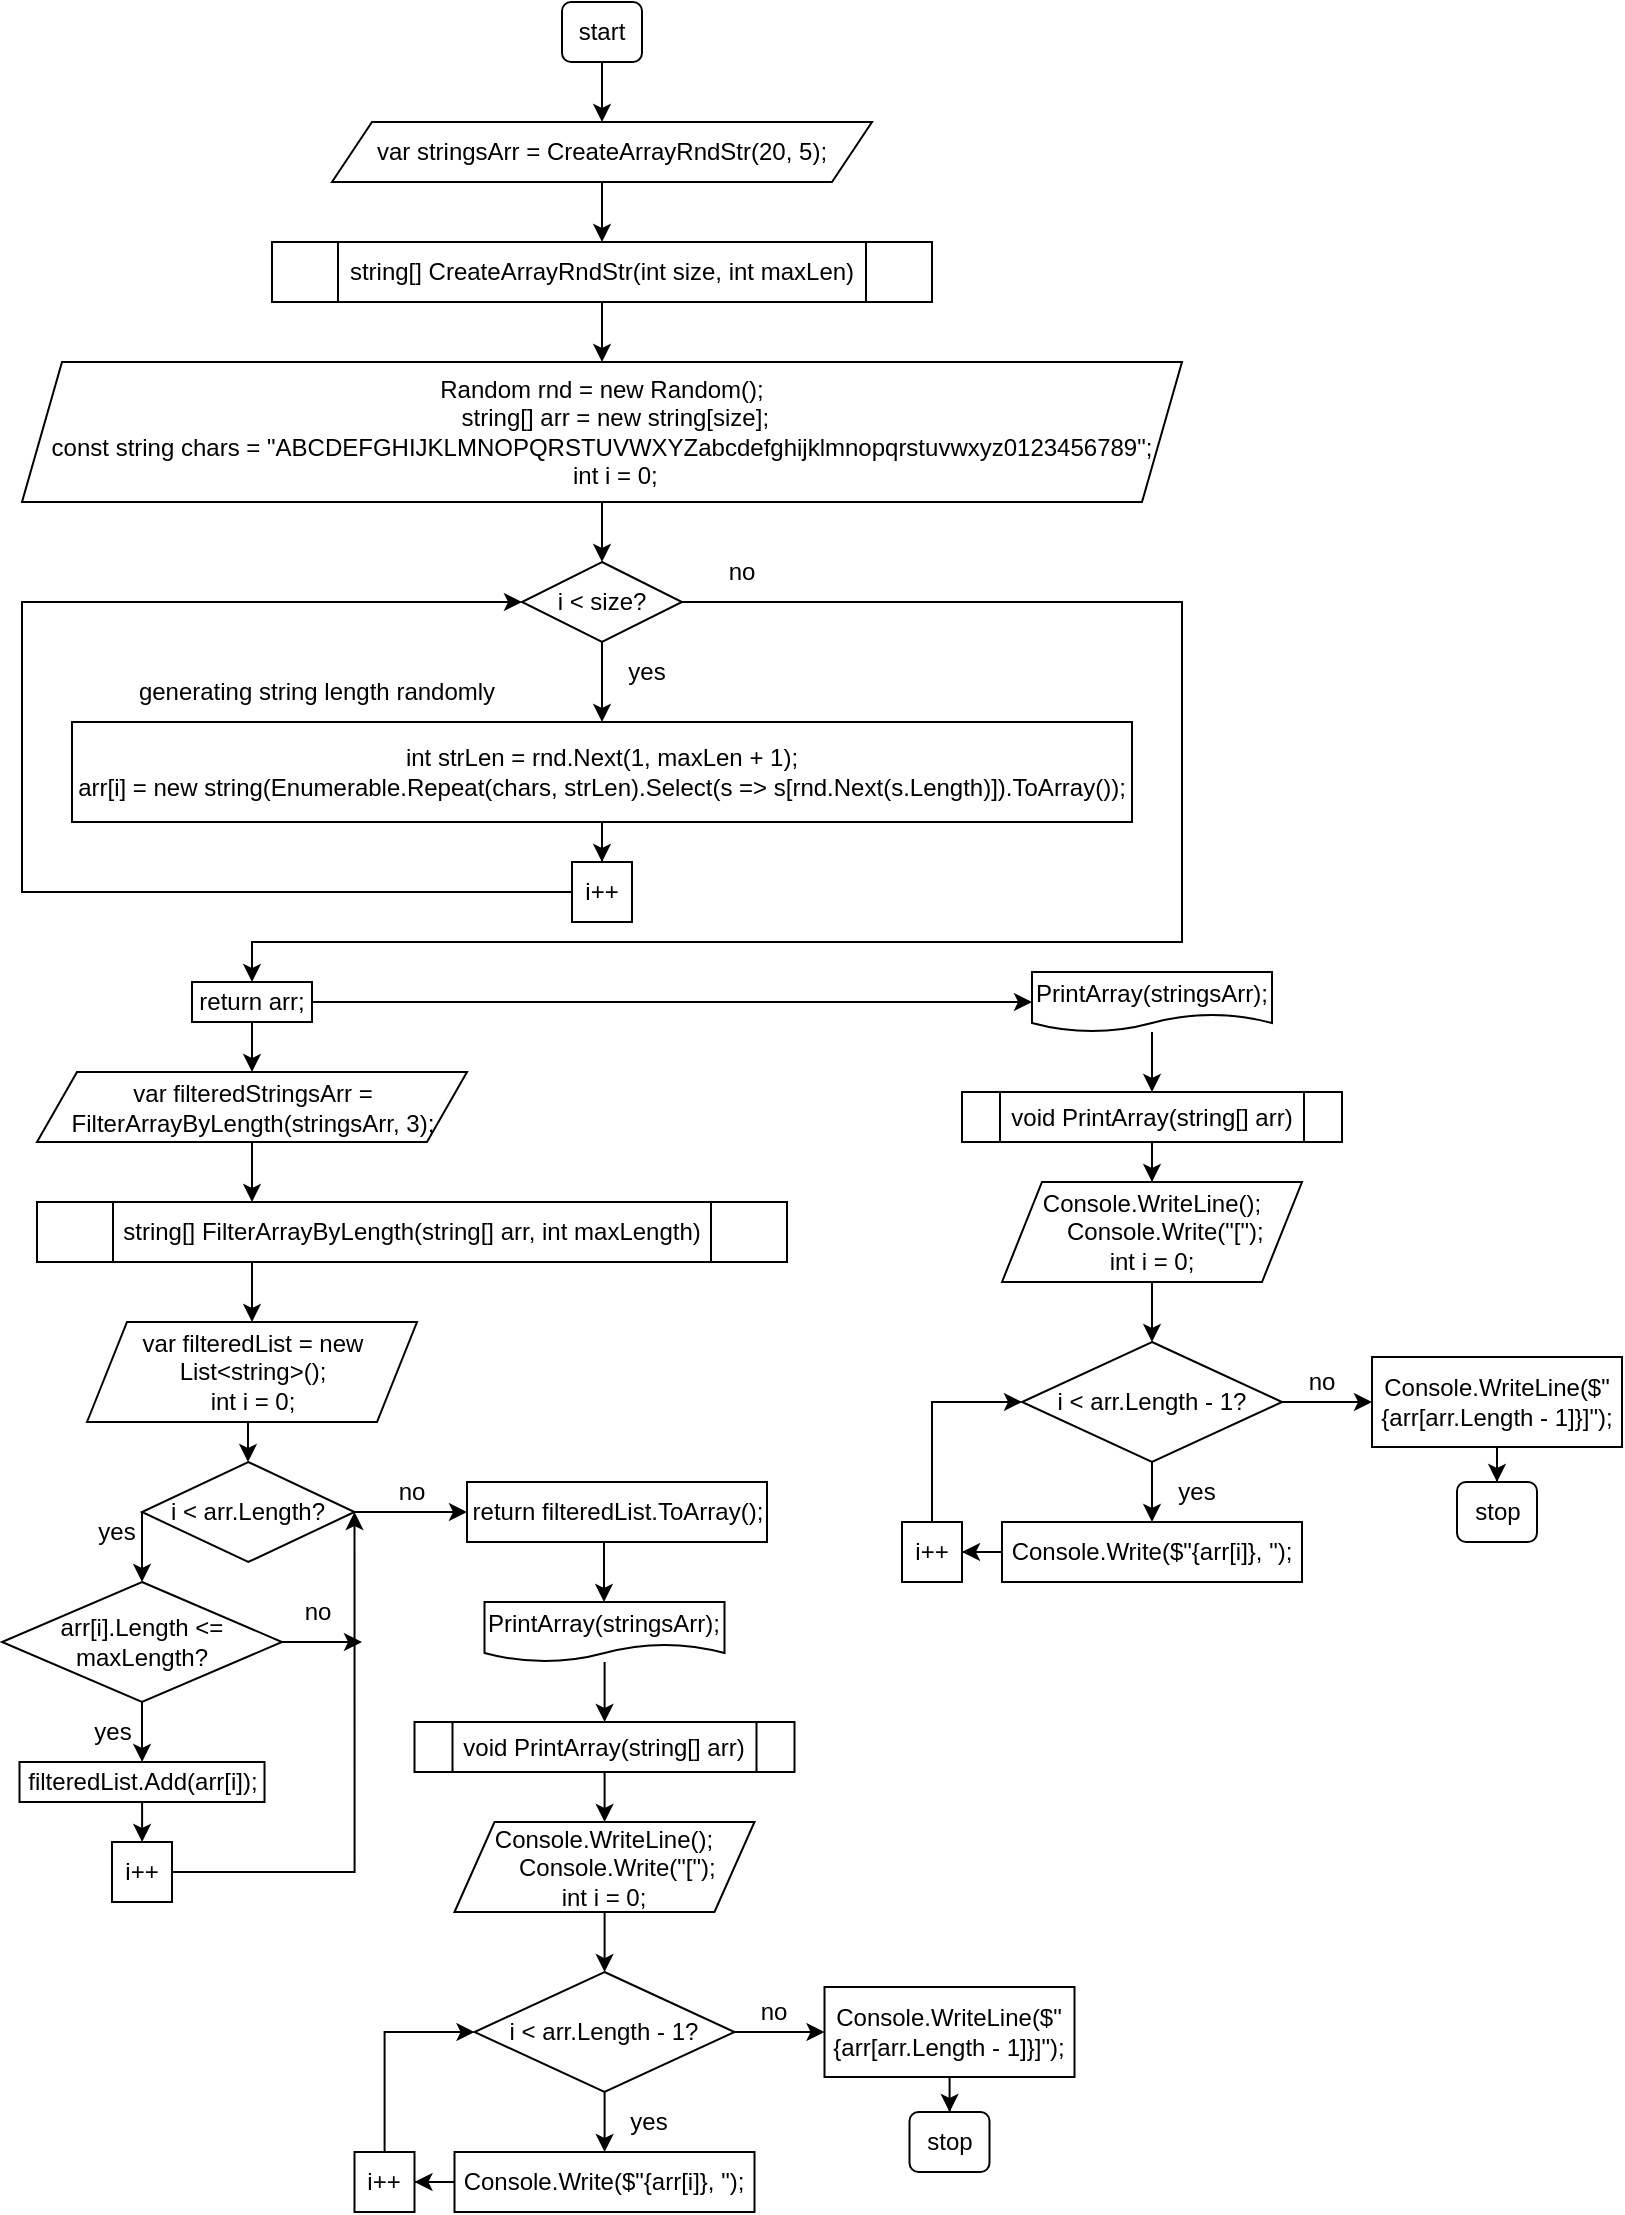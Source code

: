 <mxfile version="22.0.0" type="device">
  <diagram name="Страница — 1" id="X-1GFApNX38I0hqPFIul">
    <mxGraphModel dx="1049" dy="423" grid="1" gridSize="10" guides="1" tooltips="1" connect="1" arrows="1" fold="1" page="1" pageScale="1" pageWidth="827" pageHeight="1169" math="0" shadow="0">
      <root>
        <mxCell id="0" />
        <mxCell id="1" parent="0" />
        <mxCell id="YtxGqcNlAkTqVmC8BmZm-7" value="" style="edgeStyle=orthogonalEdgeStyle;rounded=0;orthogonalLoop=1;jettySize=auto;html=1;" edge="1" parent="1" source="YtxGqcNlAkTqVmC8BmZm-2" target="YtxGqcNlAkTqVmC8BmZm-3">
          <mxGeometry relative="1" as="geometry" />
        </mxCell>
        <mxCell id="YtxGqcNlAkTqVmC8BmZm-2" value="start" style="rounded=1;whiteSpace=wrap;html=1;" vertex="1" parent="1">
          <mxGeometry x="290" y="50" width="40" height="30" as="geometry" />
        </mxCell>
        <mxCell id="YtxGqcNlAkTqVmC8BmZm-8" value="" style="edgeStyle=orthogonalEdgeStyle;rounded=0;orthogonalLoop=1;jettySize=auto;html=1;" edge="1" parent="1" source="YtxGqcNlAkTqVmC8BmZm-3" target="YtxGqcNlAkTqVmC8BmZm-4">
          <mxGeometry relative="1" as="geometry" />
        </mxCell>
        <mxCell id="YtxGqcNlAkTqVmC8BmZm-3" value="var stringsArr =&amp;nbsp;CreateArrayRndStr(20, 5);" style="shape=parallelogram;perimeter=parallelogramPerimeter;whiteSpace=wrap;html=1;fixedSize=1;" vertex="1" parent="1">
          <mxGeometry x="175" y="110" width="270" height="30" as="geometry" />
        </mxCell>
        <mxCell id="YtxGqcNlAkTqVmC8BmZm-10" value="" style="edgeStyle=orthogonalEdgeStyle;rounded=0;orthogonalLoop=1;jettySize=auto;html=1;" edge="1" parent="1" source="YtxGqcNlAkTqVmC8BmZm-4" target="YtxGqcNlAkTqVmC8BmZm-9">
          <mxGeometry relative="1" as="geometry" />
        </mxCell>
        <mxCell id="YtxGqcNlAkTqVmC8BmZm-4" value="string[] CreateArrayRndStr(int size, int maxLen)" style="shape=process;whiteSpace=wrap;html=1;backgroundOutline=1;" vertex="1" parent="1">
          <mxGeometry x="145" y="170" width="330" height="30" as="geometry" />
        </mxCell>
        <mxCell id="YtxGqcNlAkTqVmC8BmZm-14" value="" style="edgeStyle=orthogonalEdgeStyle;rounded=0;orthogonalLoop=1;jettySize=auto;html=1;" edge="1" parent="1" source="YtxGqcNlAkTqVmC8BmZm-9" target="YtxGqcNlAkTqVmC8BmZm-11">
          <mxGeometry relative="1" as="geometry" />
        </mxCell>
        <mxCell id="YtxGqcNlAkTqVmC8BmZm-9" value="&lt;div&gt;Random rnd = new Random();&lt;/div&gt;&lt;div&gt;&amp;nbsp; &amp;nbsp; string[] arr = new string[size];&lt;/div&gt;&lt;div&gt;const string chars = &quot;ABCDEFGHIJKLMNOPQRSTUVWXYZabcdefghijklmnopqrstuvwxyz0123456789&quot;;&lt;/div&gt;&lt;div&gt;&amp;nbsp; &amp;nbsp; int i = 0;&lt;/div&gt;" style="shape=parallelogram;perimeter=parallelogramPerimeter;whiteSpace=wrap;html=1;fixedSize=1;" vertex="1" parent="1">
          <mxGeometry x="20" y="230" width="580" height="70" as="geometry" />
        </mxCell>
        <mxCell id="YtxGqcNlAkTqVmC8BmZm-16" value="" style="edgeStyle=orthogonalEdgeStyle;rounded=0;orthogonalLoop=1;jettySize=auto;html=1;" edge="1" parent="1" source="YtxGqcNlAkTqVmC8BmZm-11" target="YtxGqcNlAkTqVmC8BmZm-15">
          <mxGeometry relative="1" as="geometry" />
        </mxCell>
        <mxCell id="YtxGqcNlAkTqVmC8BmZm-28" style="edgeStyle=orthogonalEdgeStyle;rounded=0;orthogonalLoop=1;jettySize=auto;html=1;entryX=0.5;entryY=0;entryDx=0;entryDy=0;" edge="1" parent="1" source="YtxGqcNlAkTqVmC8BmZm-11" target="YtxGqcNlAkTqVmC8BmZm-30">
          <mxGeometry relative="1" as="geometry">
            <mxPoint x="630" y="510" as="targetPoint" />
            <Array as="points">
              <mxPoint x="600" y="350" />
              <mxPoint x="600" y="520" />
              <mxPoint x="135" y="520" />
            </Array>
          </mxGeometry>
        </mxCell>
        <mxCell id="YtxGqcNlAkTqVmC8BmZm-11" value="i &amp;lt; size?" style="rhombus;whiteSpace=wrap;html=1;" vertex="1" parent="1">
          <mxGeometry x="270" y="330" width="80" height="40" as="geometry" />
        </mxCell>
        <mxCell id="YtxGqcNlAkTqVmC8BmZm-12" style="edgeStyle=orthogonalEdgeStyle;rounded=0;orthogonalLoop=1;jettySize=auto;html=1;exitX=0.5;exitY=1;exitDx=0;exitDy=0;" edge="1" parent="1" source="YtxGqcNlAkTqVmC8BmZm-11" target="YtxGqcNlAkTqVmC8BmZm-11">
          <mxGeometry relative="1" as="geometry" />
        </mxCell>
        <mxCell id="YtxGqcNlAkTqVmC8BmZm-13" style="edgeStyle=orthogonalEdgeStyle;rounded=0;orthogonalLoop=1;jettySize=auto;html=1;exitX=0.5;exitY=1;exitDx=0;exitDy=0;" edge="1" parent="1" source="YtxGqcNlAkTqVmC8BmZm-11" target="YtxGqcNlAkTqVmC8BmZm-11">
          <mxGeometry relative="1" as="geometry" />
        </mxCell>
        <mxCell id="YtxGqcNlAkTqVmC8BmZm-19" value="" style="edgeStyle=orthogonalEdgeStyle;rounded=0;orthogonalLoop=1;jettySize=auto;html=1;" edge="1" parent="1" source="YtxGqcNlAkTqVmC8BmZm-15" target="YtxGqcNlAkTqVmC8BmZm-17">
          <mxGeometry relative="1" as="geometry" />
        </mxCell>
        <mxCell id="YtxGqcNlAkTqVmC8BmZm-15" value="&lt;div&gt;int strLen = rnd.Next(1, maxLen + 1);&lt;/div&gt;&lt;div&gt;arr[i] = new string(Enumerable.Repeat(chars, strLen).Select(s =&amp;gt; s[rnd.Next(s.Length)]).ToArray());&lt;/div&gt;" style="rounded=0;whiteSpace=wrap;html=1;" vertex="1" parent="1">
          <mxGeometry x="45" y="410" width="530" height="50" as="geometry" />
        </mxCell>
        <mxCell id="YtxGqcNlAkTqVmC8BmZm-26" style="edgeStyle=orthogonalEdgeStyle;rounded=0;orthogonalLoop=1;jettySize=auto;html=1;entryX=0;entryY=0.5;entryDx=0;entryDy=0;" edge="1" parent="1" source="YtxGqcNlAkTqVmC8BmZm-17" target="YtxGqcNlAkTqVmC8BmZm-11">
          <mxGeometry relative="1" as="geometry">
            <Array as="points">
              <mxPoint x="20" y="495" />
              <mxPoint x="20" y="350" />
            </Array>
          </mxGeometry>
        </mxCell>
        <mxCell id="YtxGqcNlAkTqVmC8BmZm-17" value="i++" style="rounded=0;whiteSpace=wrap;html=1;" vertex="1" parent="1">
          <mxGeometry x="295" y="480" width="30" height="30" as="geometry" />
        </mxCell>
        <mxCell id="YtxGqcNlAkTqVmC8BmZm-18" value="generating string length randomly" style="text;html=1;strokeColor=none;fillColor=none;align=center;verticalAlign=middle;whiteSpace=wrap;rounded=0;" vertex="1" parent="1">
          <mxGeometry x="65" y="380" width="205" height="30" as="geometry" />
        </mxCell>
        <mxCell id="YtxGqcNlAkTqVmC8BmZm-22" value="yes" style="text;html=1;strokeColor=none;fillColor=none;align=center;verticalAlign=middle;whiteSpace=wrap;rounded=0;" vertex="1" parent="1">
          <mxGeometry x="320" y="380" width="25" height="10" as="geometry" />
        </mxCell>
        <mxCell id="YtxGqcNlAkTqVmC8BmZm-58" style="edgeStyle=orthogonalEdgeStyle;rounded=0;orthogonalLoop=1;jettySize=auto;html=1;" edge="1" parent="1" source="YtxGqcNlAkTqVmC8BmZm-30" target="YtxGqcNlAkTqVmC8BmZm-37">
          <mxGeometry relative="1" as="geometry">
            <mxPoint x="520" y="550" as="targetPoint" />
          </mxGeometry>
        </mxCell>
        <mxCell id="YtxGqcNlAkTqVmC8BmZm-60" value="" style="edgeStyle=orthogonalEdgeStyle;rounded=0;orthogonalLoop=1;jettySize=auto;html=1;" edge="1" parent="1" source="YtxGqcNlAkTqVmC8BmZm-30" target="YtxGqcNlAkTqVmC8BmZm-59">
          <mxGeometry relative="1" as="geometry" />
        </mxCell>
        <mxCell id="YtxGqcNlAkTqVmC8BmZm-30" value="return arr;" style="rounded=0;whiteSpace=wrap;html=1;" vertex="1" parent="1">
          <mxGeometry x="105" y="540" width="60" height="20" as="geometry" />
        </mxCell>
        <mxCell id="YtxGqcNlAkTqVmC8BmZm-41" value="" style="edgeStyle=orthogonalEdgeStyle;rounded=0;orthogonalLoop=1;jettySize=auto;html=1;" edge="1" parent="1" source="YtxGqcNlAkTqVmC8BmZm-32" target="YtxGqcNlAkTqVmC8BmZm-40">
          <mxGeometry relative="1" as="geometry" />
        </mxCell>
        <mxCell id="YtxGqcNlAkTqVmC8BmZm-32" value="void PrintArray(string[] arr)" style="shape=process;whiteSpace=wrap;html=1;backgroundOutline=1;" vertex="1" parent="1">
          <mxGeometry x="490" y="595" width="190" height="25" as="geometry" />
        </mxCell>
        <mxCell id="YtxGqcNlAkTqVmC8BmZm-35" value="no" style="text;html=1;strokeColor=none;fillColor=none;align=center;verticalAlign=middle;whiteSpace=wrap;rounded=0;" vertex="1" parent="1">
          <mxGeometry x="370" y="330" width="20" height="10" as="geometry" />
        </mxCell>
        <mxCell id="YtxGqcNlAkTqVmC8BmZm-39" value="" style="edgeStyle=orthogonalEdgeStyle;rounded=0;orthogonalLoop=1;jettySize=auto;html=1;" edge="1" parent="1" source="YtxGqcNlAkTqVmC8BmZm-37" target="YtxGqcNlAkTqVmC8BmZm-32">
          <mxGeometry relative="1" as="geometry" />
        </mxCell>
        <mxCell id="YtxGqcNlAkTqVmC8BmZm-37" value="PrintArray(stringsArr);" style="shape=document;whiteSpace=wrap;html=1;boundedLbl=1;" vertex="1" parent="1">
          <mxGeometry x="525" y="535" width="120" height="30" as="geometry" />
        </mxCell>
        <mxCell id="YtxGqcNlAkTqVmC8BmZm-43" value="" style="edgeStyle=orthogonalEdgeStyle;rounded=0;orthogonalLoop=1;jettySize=auto;html=1;" edge="1" parent="1" source="YtxGqcNlAkTqVmC8BmZm-40" target="YtxGqcNlAkTqVmC8BmZm-42">
          <mxGeometry relative="1" as="geometry" />
        </mxCell>
        <mxCell id="YtxGqcNlAkTqVmC8BmZm-40" value="&lt;div&gt;Console.WriteLine();&lt;/div&gt;&lt;div&gt;&amp;nbsp; &amp;nbsp; Console.Write(&quot;[&quot;);&lt;/div&gt;&lt;div&gt;&lt;span style=&quot;background-color: initial;&quot;&gt;int i = 0;&lt;/span&gt;&lt;/div&gt;" style="shape=parallelogram;perimeter=parallelogramPerimeter;whiteSpace=wrap;html=1;fixedSize=1;" vertex="1" parent="1">
          <mxGeometry x="510" y="640" width="150" height="50" as="geometry" />
        </mxCell>
        <mxCell id="YtxGqcNlAkTqVmC8BmZm-45" value="" style="edgeStyle=orthogonalEdgeStyle;rounded=0;orthogonalLoop=1;jettySize=auto;html=1;" edge="1" parent="1" source="YtxGqcNlAkTqVmC8BmZm-42" target="YtxGqcNlAkTqVmC8BmZm-44">
          <mxGeometry relative="1" as="geometry" />
        </mxCell>
        <mxCell id="YtxGqcNlAkTqVmC8BmZm-52" value="" style="edgeStyle=orthogonalEdgeStyle;rounded=0;orthogonalLoop=1;jettySize=auto;html=1;" edge="1" parent="1" source="YtxGqcNlAkTqVmC8BmZm-42" target="YtxGqcNlAkTqVmC8BmZm-51">
          <mxGeometry relative="1" as="geometry" />
        </mxCell>
        <mxCell id="YtxGqcNlAkTqVmC8BmZm-42" value="i &amp;lt; arr.Length - 1?" style="rhombus;whiteSpace=wrap;html=1;" vertex="1" parent="1">
          <mxGeometry x="520" y="720" width="130" height="60" as="geometry" />
        </mxCell>
        <mxCell id="YtxGqcNlAkTqVmC8BmZm-48" value="" style="edgeStyle=orthogonalEdgeStyle;rounded=0;orthogonalLoop=1;jettySize=auto;html=1;" edge="1" parent="1" source="YtxGqcNlAkTqVmC8BmZm-44" target="YtxGqcNlAkTqVmC8BmZm-47">
          <mxGeometry relative="1" as="geometry" />
        </mxCell>
        <mxCell id="YtxGqcNlAkTqVmC8BmZm-44" value="Console.Write($&quot;{arr[i]}, &quot;);" style="rounded=0;whiteSpace=wrap;html=1;" vertex="1" parent="1">
          <mxGeometry x="510" y="810" width="150" height="30" as="geometry" />
        </mxCell>
        <mxCell id="YtxGqcNlAkTqVmC8BmZm-50" style="edgeStyle=orthogonalEdgeStyle;rounded=0;orthogonalLoop=1;jettySize=auto;html=1;entryX=0;entryY=0.5;entryDx=0;entryDy=0;" edge="1" parent="1" source="YtxGqcNlAkTqVmC8BmZm-47" target="YtxGqcNlAkTqVmC8BmZm-42">
          <mxGeometry relative="1" as="geometry">
            <Array as="points">
              <mxPoint x="475" y="750" />
            </Array>
          </mxGeometry>
        </mxCell>
        <mxCell id="YtxGqcNlAkTqVmC8BmZm-47" value="i++" style="rounded=0;whiteSpace=wrap;html=1;" vertex="1" parent="1">
          <mxGeometry x="460" y="810" width="30" height="30" as="geometry" />
        </mxCell>
        <mxCell id="YtxGqcNlAkTqVmC8BmZm-49" value="yes" style="text;html=1;strokeColor=none;fillColor=none;align=center;verticalAlign=middle;whiteSpace=wrap;rounded=0;" vertex="1" parent="1">
          <mxGeometry x="595" y="790" width="25" height="10" as="geometry" />
        </mxCell>
        <mxCell id="YtxGqcNlAkTqVmC8BmZm-55" value="" style="edgeStyle=orthogonalEdgeStyle;rounded=0;orthogonalLoop=1;jettySize=auto;html=1;" edge="1" parent="1" source="YtxGqcNlAkTqVmC8BmZm-51" target="YtxGqcNlAkTqVmC8BmZm-54">
          <mxGeometry relative="1" as="geometry" />
        </mxCell>
        <mxCell id="YtxGqcNlAkTqVmC8BmZm-51" value="Console.WriteLine($&quot;{arr[arr.Length - 1]}]&quot;);" style="rounded=0;whiteSpace=wrap;html=1;" vertex="1" parent="1">
          <mxGeometry x="695" y="727.5" width="125" height="45" as="geometry" />
        </mxCell>
        <mxCell id="YtxGqcNlAkTqVmC8BmZm-53" value="no" style="text;html=1;strokeColor=none;fillColor=none;align=center;verticalAlign=middle;whiteSpace=wrap;rounded=0;" vertex="1" parent="1">
          <mxGeometry x="660" y="735" width="20" height="10" as="geometry" />
        </mxCell>
        <mxCell id="YtxGqcNlAkTqVmC8BmZm-54" value="stop" style="rounded=1;whiteSpace=wrap;html=1;" vertex="1" parent="1">
          <mxGeometry x="737.5" y="790" width="40" height="30" as="geometry" />
        </mxCell>
        <mxCell id="YtxGqcNlAkTqVmC8BmZm-62" value="" style="edgeStyle=orthogonalEdgeStyle;rounded=0;orthogonalLoop=1;jettySize=auto;html=1;" edge="1" parent="1" source="YtxGqcNlAkTqVmC8BmZm-59" target="YtxGqcNlAkTqVmC8BmZm-61">
          <mxGeometry relative="1" as="geometry">
            <Array as="points">
              <mxPoint x="135" y="680" />
              <mxPoint x="135" y="680" />
            </Array>
          </mxGeometry>
        </mxCell>
        <mxCell id="YtxGqcNlAkTqVmC8BmZm-59" value="var filteredStringsArr = FilterArrayByLength(stringsArr, 3);" style="shape=parallelogram;perimeter=parallelogramPerimeter;whiteSpace=wrap;html=1;fixedSize=1;" vertex="1" parent="1">
          <mxGeometry x="27.5" y="585" width="215" height="35" as="geometry" />
        </mxCell>
        <mxCell id="YtxGqcNlAkTqVmC8BmZm-65" value="" style="edgeStyle=orthogonalEdgeStyle;rounded=0;orthogonalLoop=1;jettySize=auto;html=1;" edge="1" parent="1" source="YtxGqcNlAkTqVmC8BmZm-61">
          <mxGeometry relative="1" as="geometry">
            <mxPoint x="135" y="710" as="targetPoint" />
            <Array as="points">
              <mxPoint x="135" y="700" />
              <mxPoint x="135" y="700" />
            </Array>
          </mxGeometry>
        </mxCell>
        <mxCell id="YtxGqcNlAkTqVmC8BmZm-61" value="string[] FilterArrayByLength(string[] arr, int maxLength)" style="shape=process;whiteSpace=wrap;html=1;backgroundOutline=1;" vertex="1" parent="1">
          <mxGeometry x="27.5" y="650" width="375" height="30" as="geometry" />
        </mxCell>
        <mxCell id="YtxGqcNlAkTqVmC8BmZm-83" value="" style="edgeStyle=orthogonalEdgeStyle;rounded=0;orthogonalLoop=1;jettySize=auto;html=1;entryX=0.5;entryY=0;entryDx=0;entryDy=0;" edge="1" parent="1" source="YtxGqcNlAkTqVmC8BmZm-64" target="YtxGqcNlAkTqVmC8BmZm-66">
          <mxGeometry relative="1" as="geometry">
            <Array as="points">
              <mxPoint x="133" y="780" />
              <mxPoint x="133" y="780" />
            </Array>
          </mxGeometry>
        </mxCell>
        <mxCell id="YtxGqcNlAkTqVmC8BmZm-64" value="&lt;div&gt;var filteredList = new List&amp;lt;string&amp;gt;();&lt;/div&gt;&lt;div&gt;&lt;span style=&quot;background-color: initial;&quot;&gt;int i = 0;&lt;/span&gt;&lt;/div&gt;" style="shape=parallelogram;perimeter=parallelogramPerimeter;whiteSpace=wrap;html=1;fixedSize=1;" vertex="1" parent="1">
          <mxGeometry x="52.5" y="710" width="165" height="50" as="geometry" />
        </mxCell>
        <mxCell id="YtxGqcNlAkTqVmC8BmZm-71" style="edgeStyle=orthogonalEdgeStyle;rounded=0;orthogonalLoop=1;jettySize=auto;html=1;entryX=0.5;entryY=0;entryDx=0;entryDy=0;exitX=0;exitY=0.5;exitDx=0;exitDy=0;" edge="1" parent="1" source="YtxGqcNlAkTqVmC8BmZm-66" target="YtxGqcNlAkTqVmC8BmZm-68">
          <mxGeometry relative="1" as="geometry">
            <Array as="points">
              <mxPoint x="80" y="830" />
              <mxPoint x="80" y="830" />
            </Array>
          </mxGeometry>
        </mxCell>
        <mxCell id="YtxGqcNlAkTqVmC8BmZm-86" value="" style="edgeStyle=orthogonalEdgeStyle;rounded=0;orthogonalLoop=1;jettySize=auto;html=1;" edge="1" parent="1" source="YtxGqcNlAkTqVmC8BmZm-66" target="YtxGqcNlAkTqVmC8BmZm-84">
          <mxGeometry relative="1" as="geometry" />
        </mxCell>
        <mxCell id="YtxGqcNlAkTqVmC8BmZm-66" value="i &amp;lt; arr.Length?" style="rhombus;whiteSpace=wrap;html=1;" vertex="1" parent="1">
          <mxGeometry x="80" y="780" width="106.25" height="50" as="geometry" />
        </mxCell>
        <mxCell id="YtxGqcNlAkTqVmC8BmZm-74" value="" style="edgeStyle=orthogonalEdgeStyle;rounded=0;orthogonalLoop=1;jettySize=auto;html=1;" edge="1" parent="1" source="YtxGqcNlAkTqVmC8BmZm-68" target="YtxGqcNlAkTqVmC8BmZm-72">
          <mxGeometry relative="1" as="geometry" />
        </mxCell>
        <mxCell id="YtxGqcNlAkTqVmC8BmZm-80" style="edgeStyle=orthogonalEdgeStyle;rounded=0;orthogonalLoop=1;jettySize=auto;html=1;" edge="1" parent="1" source="YtxGqcNlAkTqVmC8BmZm-68">
          <mxGeometry relative="1" as="geometry">
            <mxPoint x="190" y="870" as="targetPoint" />
          </mxGeometry>
        </mxCell>
        <mxCell id="YtxGqcNlAkTqVmC8BmZm-68" value="arr[i].Length &amp;lt;= maxLength?" style="rhombus;whiteSpace=wrap;html=1;" vertex="1" parent="1">
          <mxGeometry x="10" y="840" width="140" height="60" as="geometry" />
        </mxCell>
        <mxCell id="YtxGqcNlAkTqVmC8BmZm-78" value="" style="edgeStyle=orthogonalEdgeStyle;rounded=0;orthogonalLoop=1;jettySize=auto;html=1;" edge="1" parent="1" source="YtxGqcNlAkTqVmC8BmZm-72" target="YtxGqcNlAkTqVmC8BmZm-77">
          <mxGeometry relative="1" as="geometry" />
        </mxCell>
        <mxCell id="YtxGqcNlAkTqVmC8BmZm-72" value="filteredList.Add(arr[i]);" style="rounded=0;whiteSpace=wrap;html=1;" vertex="1" parent="1">
          <mxGeometry x="18.75" y="930" width="122.5" height="20" as="geometry" />
        </mxCell>
        <mxCell id="YtxGqcNlAkTqVmC8BmZm-75" value="yes" style="text;html=1;strokeColor=none;fillColor=none;align=center;verticalAlign=middle;whiteSpace=wrap;rounded=0;" vertex="1" parent="1">
          <mxGeometry x="55" y="810" width="25" height="10" as="geometry" />
        </mxCell>
        <mxCell id="YtxGqcNlAkTqVmC8BmZm-76" value="yes" style="text;html=1;strokeColor=none;fillColor=none;align=center;verticalAlign=middle;whiteSpace=wrap;rounded=0;" vertex="1" parent="1">
          <mxGeometry x="52.5" y="910" width="25" height="10" as="geometry" />
        </mxCell>
        <mxCell id="YtxGqcNlAkTqVmC8BmZm-79" style="edgeStyle=orthogonalEdgeStyle;rounded=0;orthogonalLoop=1;jettySize=auto;html=1;entryX=1;entryY=0.5;entryDx=0;entryDy=0;" edge="1" parent="1" source="YtxGqcNlAkTqVmC8BmZm-77" target="YtxGqcNlAkTqVmC8BmZm-66">
          <mxGeometry relative="1" as="geometry">
            <Array as="points">
              <mxPoint x="186" y="985" />
            </Array>
          </mxGeometry>
        </mxCell>
        <mxCell id="YtxGqcNlAkTqVmC8BmZm-77" value="i++" style="rounded=0;whiteSpace=wrap;html=1;" vertex="1" parent="1">
          <mxGeometry x="65" y="970" width="30" height="30" as="geometry" />
        </mxCell>
        <mxCell id="YtxGqcNlAkTqVmC8BmZm-81" value="no" style="text;html=1;strokeColor=none;fillColor=none;align=center;verticalAlign=middle;whiteSpace=wrap;rounded=0;" vertex="1" parent="1">
          <mxGeometry x="157.5" y="850" width="20" height="10" as="geometry" />
        </mxCell>
        <mxCell id="YtxGqcNlAkTqVmC8BmZm-82" value="no" style="text;html=1;strokeColor=none;fillColor=none;align=center;verticalAlign=middle;whiteSpace=wrap;rounded=0;" vertex="1" parent="1">
          <mxGeometry x="205" y="790" width="20" height="10" as="geometry" />
        </mxCell>
        <mxCell id="YtxGqcNlAkTqVmC8BmZm-125" value="" style="edgeStyle=orthogonalEdgeStyle;rounded=0;orthogonalLoop=1;jettySize=auto;html=1;" edge="1" parent="1" source="YtxGqcNlAkTqVmC8BmZm-84" target="YtxGqcNlAkTqVmC8BmZm-109">
          <mxGeometry relative="1" as="geometry">
            <Array as="points">
              <mxPoint x="311" y="840" />
              <mxPoint x="311" y="840" />
            </Array>
          </mxGeometry>
        </mxCell>
        <mxCell id="YtxGqcNlAkTqVmC8BmZm-84" value="return filteredList.ToArray();" style="rounded=0;whiteSpace=wrap;html=1;" vertex="1" parent="1">
          <mxGeometry x="242.5" y="790" width="150" height="30" as="geometry" />
        </mxCell>
        <mxCell id="YtxGqcNlAkTqVmC8BmZm-106" value="" style="edgeStyle=orthogonalEdgeStyle;rounded=0;orthogonalLoop=1;jettySize=auto;html=1;" edge="1" parent="1" source="YtxGqcNlAkTqVmC8BmZm-107" target="YtxGqcNlAkTqVmC8BmZm-111">
          <mxGeometry relative="1" as="geometry" />
        </mxCell>
        <mxCell id="YtxGqcNlAkTqVmC8BmZm-107" value="void PrintArray(string[] arr)" style="shape=process;whiteSpace=wrap;html=1;backgroundOutline=1;" vertex="1" parent="1">
          <mxGeometry x="216.25" y="910" width="190" height="25" as="geometry" />
        </mxCell>
        <mxCell id="YtxGqcNlAkTqVmC8BmZm-108" value="" style="edgeStyle=orthogonalEdgeStyle;rounded=0;orthogonalLoop=1;jettySize=auto;html=1;" edge="1" parent="1" source="YtxGqcNlAkTqVmC8BmZm-109" target="YtxGqcNlAkTqVmC8BmZm-107">
          <mxGeometry relative="1" as="geometry" />
        </mxCell>
        <mxCell id="YtxGqcNlAkTqVmC8BmZm-109" value="PrintArray(stringsArr);" style="shape=document;whiteSpace=wrap;html=1;boundedLbl=1;" vertex="1" parent="1">
          <mxGeometry x="251.25" y="850" width="120" height="30" as="geometry" />
        </mxCell>
        <mxCell id="YtxGqcNlAkTqVmC8BmZm-110" value="" style="edgeStyle=orthogonalEdgeStyle;rounded=0;orthogonalLoop=1;jettySize=auto;html=1;" edge="1" parent="1" source="YtxGqcNlAkTqVmC8BmZm-111" target="YtxGqcNlAkTqVmC8BmZm-114">
          <mxGeometry relative="1" as="geometry" />
        </mxCell>
        <mxCell id="YtxGqcNlAkTqVmC8BmZm-111" value="&lt;div&gt;Console.WriteLine();&lt;/div&gt;&lt;div&gt;&amp;nbsp; &amp;nbsp; Console.Write(&quot;[&quot;);&lt;/div&gt;&lt;div&gt;&lt;span style=&quot;background-color: initial;&quot;&gt;int i = 0;&lt;/span&gt;&lt;/div&gt;" style="shape=parallelogram;perimeter=parallelogramPerimeter;whiteSpace=wrap;html=1;fixedSize=1;" vertex="1" parent="1">
          <mxGeometry x="236.25" y="960" width="150" height="45" as="geometry" />
        </mxCell>
        <mxCell id="YtxGqcNlAkTqVmC8BmZm-112" value="" style="edgeStyle=orthogonalEdgeStyle;rounded=0;orthogonalLoop=1;jettySize=auto;html=1;" edge="1" parent="1" source="YtxGqcNlAkTqVmC8BmZm-114" target="YtxGqcNlAkTqVmC8BmZm-116">
          <mxGeometry relative="1" as="geometry" />
        </mxCell>
        <mxCell id="YtxGqcNlAkTqVmC8BmZm-113" value="" style="edgeStyle=orthogonalEdgeStyle;rounded=0;orthogonalLoop=1;jettySize=auto;html=1;" edge="1" parent="1" source="YtxGqcNlAkTqVmC8BmZm-114" target="YtxGqcNlAkTqVmC8BmZm-121">
          <mxGeometry relative="1" as="geometry" />
        </mxCell>
        <mxCell id="YtxGqcNlAkTqVmC8BmZm-114" value="i &amp;lt; arr.Length - 1?" style="rhombus;whiteSpace=wrap;html=1;" vertex="1" parent="1">
          <mxGeometry x="246.25" y="1035" width="130" height="60" as="geometry" />
        </mxCell>
        <mxCell id="YtxGqcNlAkTqVmC8BmZm-115" value="" style="edgeStyle=orthogonalEdgeStyle;rounded=0;orthogonalLoop=1;jettySize=auto;html=1;" edge="1" parent="1" source="YtxGqcNlAkTqVmC8BmZm-116" target="YtxGqcNlAkTqVmC8BmZm-118">
          <mxGeometry relative="1" as="geometry" />
        </mxCell>
        <mxCell id="YtxGqcNlAkTqVmC8BmZm-116" value="Console.Write($&quot;{arr[i]}, &quot;);" style="rounded=0;whiteSpace=wrap;html=1;" vertex="1" parent="1">
          <mxGeometry x="236.25" y="1125" width="150" height="30" as="geometry" />
        </mxCell>
        <mxCell id="YtxGqcNlAkTqVmC8BmZm-117" style="edgeStyle=orthogonalEdgeStyle;rounded=0;orthogonalLoop=1;jettySize=auto;html=1;entryX=0;entryY=0.5;entryDx=0;entryDy=0;" edge="1" parent="1" source="YtxGqcNlAkTqVmC8BmZm-118" target="YtxGqcNlAkTqVmC8BmZm-114">
          <mxGeometry relative="1" as="geometry">
            <Array as="points">
              <mxPoint x="201.25" y="1065" />
            </Array>
          </mxGeometry>
        </mxCell>
        <mxCell id="YtxGqcNlAkTqVmC8BmZm-118" value="i++" style="rounded=0;whiteSpace=wrap;html=1;" vertex="1" parent="1">
          <mxGeometry x="186.25" y="1125" width="30" height="30" as="geometry" />
        </mxCell>
        <mxCell id="YtxGqcNlAkTqVmC8BmZm-119" value="yes" style="text;html=1;strokeColor=none;fillColor=none;align=center;verticalAlign=middle;whiteSpace=wrap;rounded=0;" vertex="1" parent="1">
          <mxGeometry x="321.25" y="1105" width="25" height="10" as="geometry" />
        </mxCell>
        <mxCell id="YtxGqcNlAkTqVmC8BmZm-120" value="" style="edgeStyle=orthogonalEdgeStyle;rounded=0;orthogonalLoop=1;jettySize=auto;html=1;" edge="1" parent="1" source="YtxGqcNlAkTqVmC8BmZm-121" target="YtxGqcNlAkTqVmC8BmZm-123">
          <mxGeometry relative="1" as="geometry" />
        </mxCell>
        <mxCell id="YtxGqcNlAkTqVmC8BmZm-121" value="Console.WriteLine($&quot;{arr[arr.Length - 1]}]&quot;);" style="rounded=0;whiteSpace=wrap;html=1;" vertex="1" parent="1">
          <mxGeometry x="421.25" y="1042.5" width="125" height="45" as="geometry" />
        </mxCell>
        <mxCell id="YtxGqcNlAkTqVmC8BmZm-122" value="no" style="text;html=1;strokeColor=none;fillColor=none;align=center;verticalAlign=middle;whiteSpace=wrap;rounded=0;" vertex="1" parent="1">
          <mxGeometry x="386.25" y="1050" width="20" height="10" as="geometry" />
        </mxCell>
        <mxCell id="YtxGqcNlAkTqVmC8BmZm-123" value="stop" style="rounded=1;whiteSpace=wrap;html=1;" vertex="1" parent="1">
          <mxGeometry x="463.75" y="1105" width="40" height="30" as="geometry" />
        </mxCell>
      </root>
    </mxGraphModel>
  </diagram>
</mxfile>
